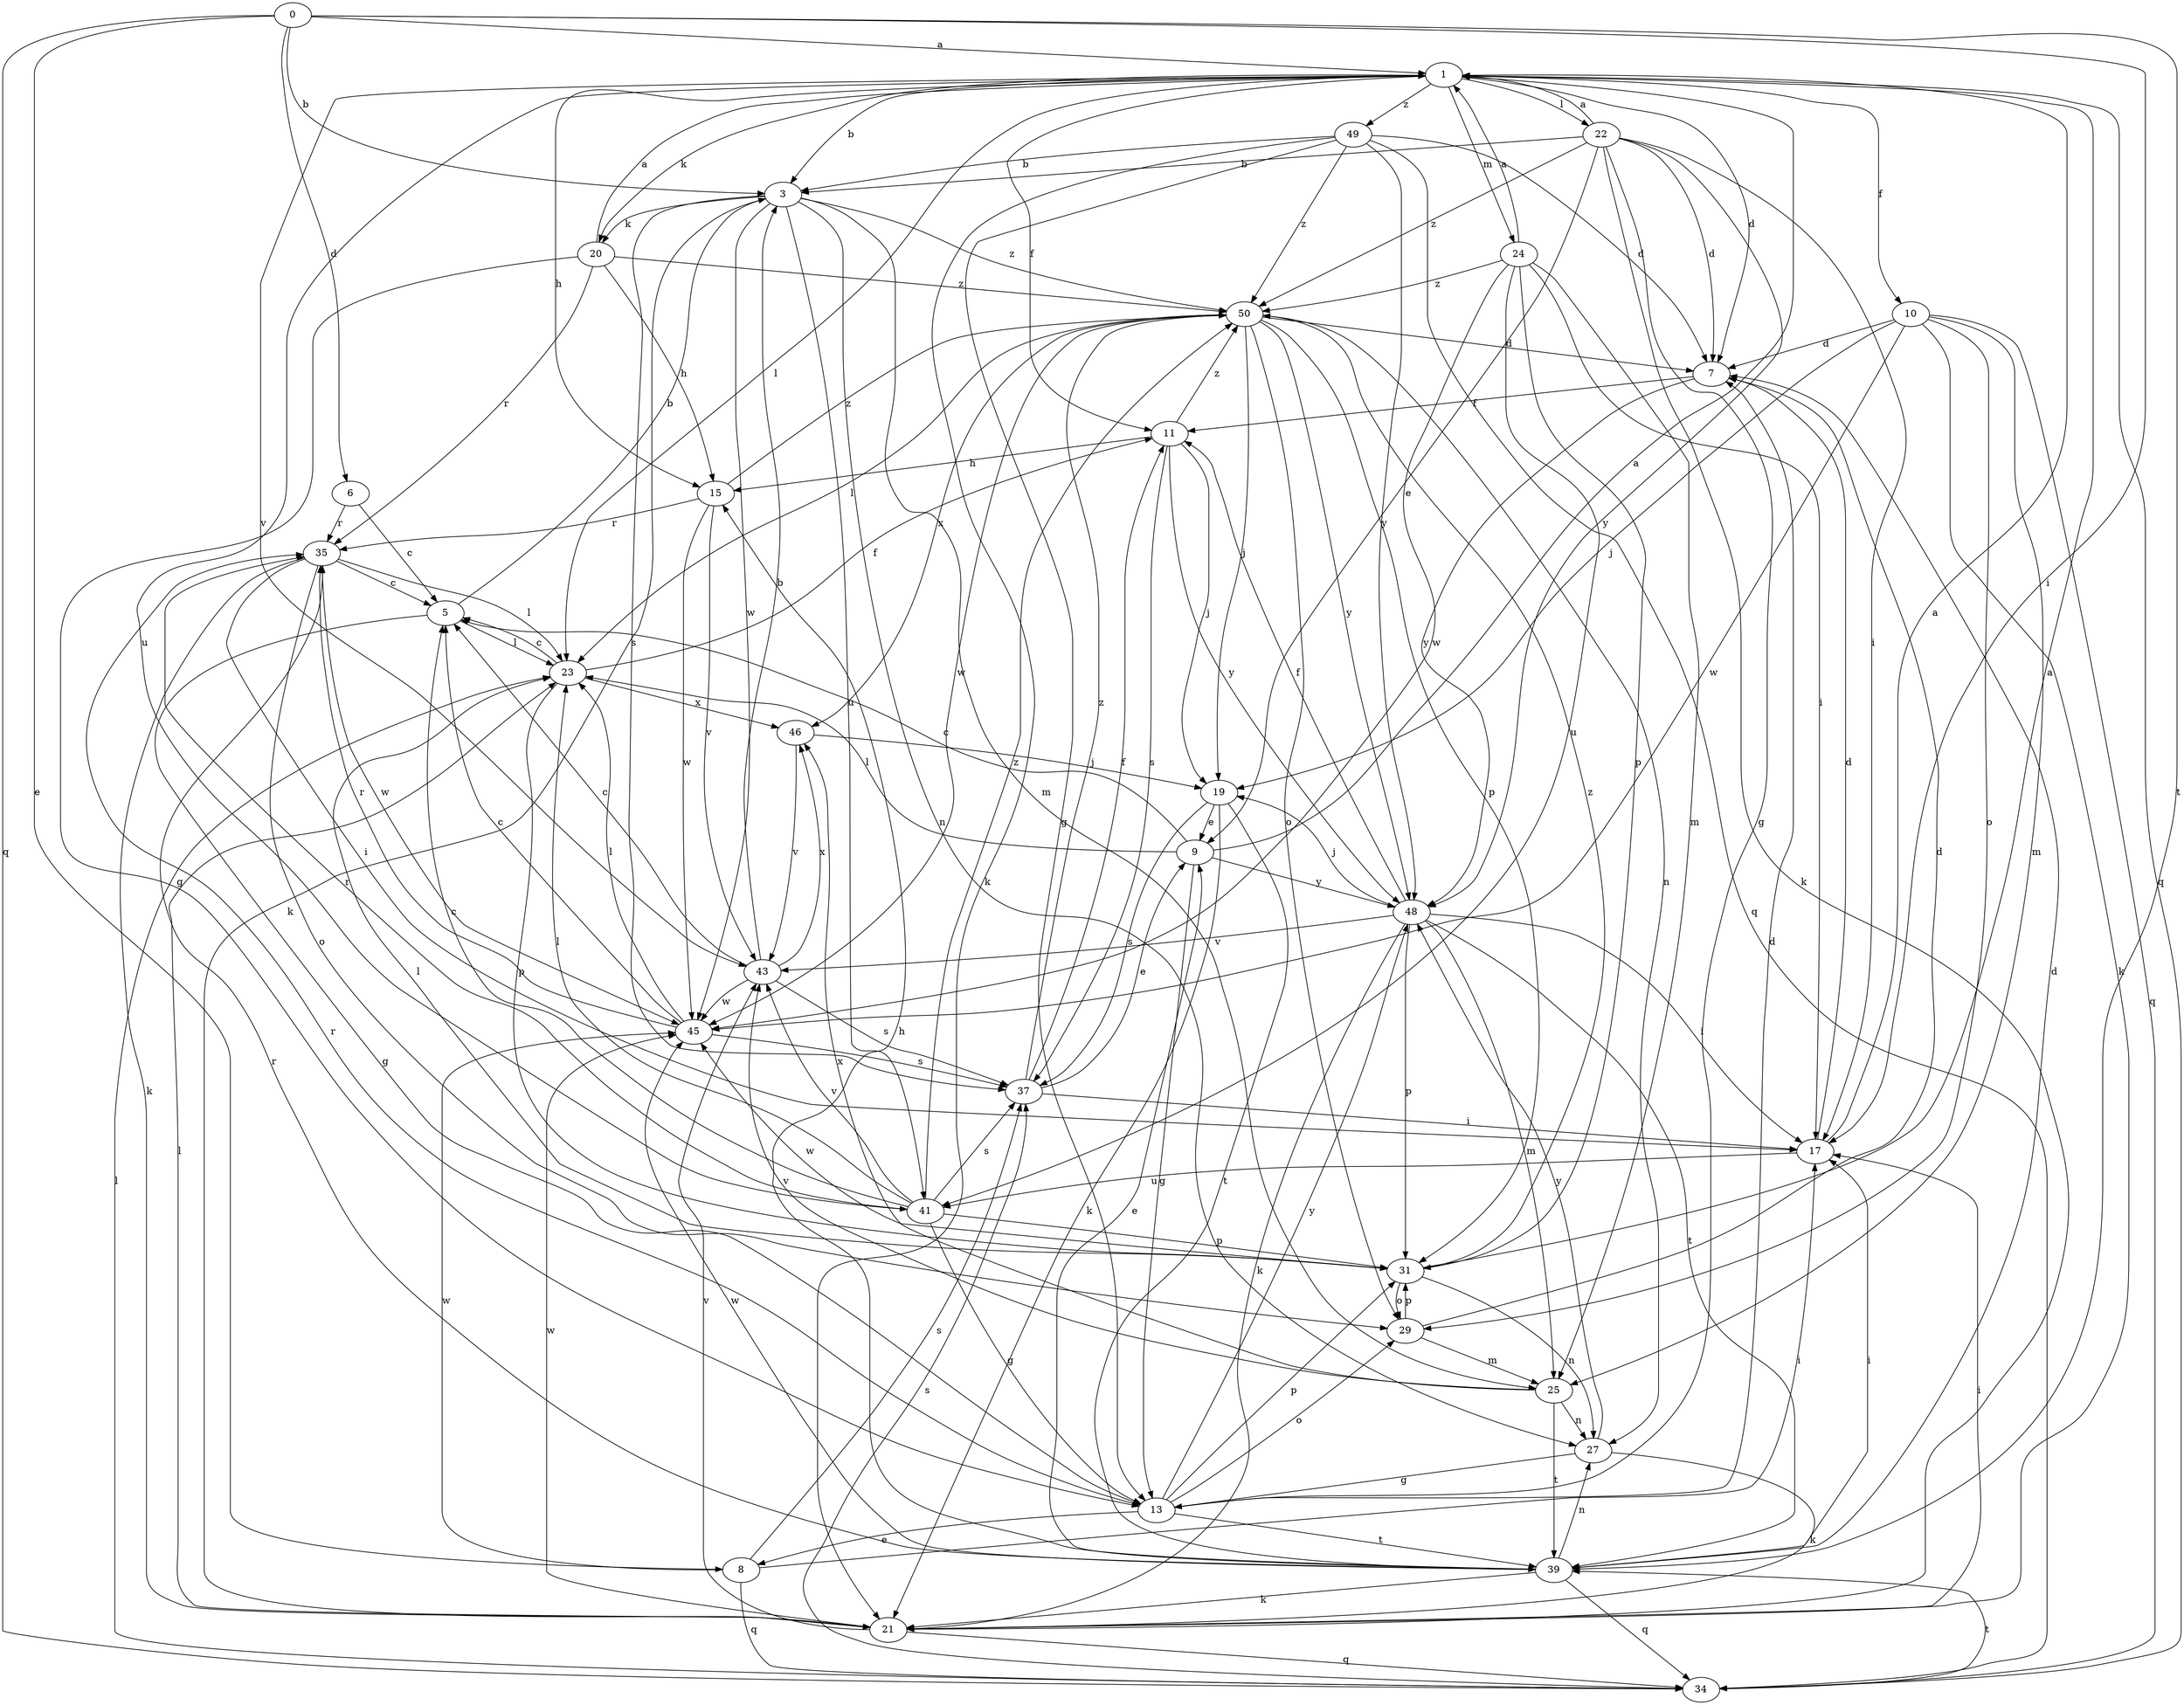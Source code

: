 strict digraph  {
0;
1;
3;
5;
6;
7;
8;
9;
10;
11;
13;
15;
17;
19;
20;
21;
22;
23;
24;
25;
27;
29;
31;
34;
35;
37;
39;
41;
43;
45;
46;
48;
49;
50;
0 -> 1  [label=a];
0 -> 3  [label=b];
0 -> 6  [label=d];
0 -> 8  [label=e];
0 -> 17  [label=i];
0 -> 34  [label=q];
0 -> 39  [label=t];
1 -> 3  [label=b];
1 -> 7  [label=d];
1 -> 10  [label=f];
1 -> 11  [label=f];
1 -> 15  [label=h];
1 -> 20  [label=k];
1 -> 22  [label=l];
1 -> 23  [label=l];
1 -> 24  [label=m];
1 -> 34  [label=q];
1 -> 41  [label=u];
1 -> 43  [label=v];
1 -> 49  [label=z];
3 -> 20  [label=k];
3 -> 21  [label=k];
3 -> 25  [label=m];
3 -> 27  [label=n];
3 -> 37  [label=s];
3 -> 41  [label=u];
3 -> 45  [label=w];
3 -> 50  [label=z];
5 -> 3  [label=b];
5 -> 13  [label=g];
5 -> 23  [label=l];
6 -> 5  [label=c];
6 -> 35  [label=r];
7 -> 11  [label=f];
7 -> 48  [label=y];
8 -> 17  [label=i];
8 -> 34  [label=q];
8 -> 37  [label=s];
8 -> 45  [label=w];
9 -> 1  [label=a];
9 -> 5  [label=c];
9 -> 13  [label=g];
9 -> 23  [label=l];
9 -> 48  [label=y];
10 -> 7  [label=d];
10 -> 19  [label=j];
10 -> 21  [label=k];
10 -> 25  [label=m];
10 -> 29  [label=o];
10 -> 34  [label=q];
10 -> 45  [label=w];
11 -> 15  [label=h];
11 -> 19  [label=j];
11 -> 37  [label=s];
11 -> 48  [label=y];
11 -> 50  [label=z];
13 -> 7  [label=d];
13 -> 8  [label=e];
13 -> 29  [label=o];
13 -> 31  [label=p];
13 -> 35  [label=r];
13 -> 39  [label=t];
13 -> 48  [label=y];
15 -> 35  [label=r];
15 -> 43  [label=v];
15 -> 45  [label=w];
15 -> 50  [label=z];
17 -> 1  [label=a];
17 -> 7  [label=d];
17 -> 41  [label=u];
19 -> 9  [label=e];
19 -> 21  [label=k];
19 -> 37  [label=s];
19 -> 39  [label=t];
20 -> 1  [label=a];
20 -> 13  [label=g];
20 -> 15  [label=h];
20 -> 35  [label=r];
20 -> 50  [label=z];
21 -> 17  [label=i];
21 -> 23  [label=l];
21 -> 34  [label=q];
21 -> 43  [label=v];
21 -> 45  [label=w];
22 -> 1  [label=a];
22 -> 3  [label=b];
22 -> 7  [label=d];
22 -> 9  [label=e];
22 -> 13  [label=g];
22 -> 17  [label=i];
22 -> 21  [label=k];
22 -> 48  [label=y];
22 -> 50  [label=z];
23 -> 5  [label=c];
23 -> 11  [label=f];
23 -> 31  [label=p];
23 -> 46  [label=x];
24 -> 1  [label=a];
24 -> 17  [label=i];
24 -> 25  [label=m];
24 -> 31  [label=p];
24 -> 41  [label=u];
24 -> 45  [label=w];
24 -> 50  [label=z];
25 -> 27  [label=n];
25 -> 39  [label=t];
25 -> 43  [label=v];
25 -> 46  [label=x];
27 -> 13  [label=g];
27 -> 21  [label=k];
27 -> 48  [label=y];
29 -> 7  [label=d];
29 -> 25  [label=m];
29 -> 31  [label=p];
31 -> 1  [label=a];
31 -> 23  [label=l];
31 -> 27  [label=n];
31 -> 29  [label=o];
31 -> 45  [label=w];
31 -> 50  [label=z];
34 -> 23  [label=l];
34 -> 37  [label=s];
34 -> 39  [label=t];
35 -> 5  [label=c];
35 -> 17  [label=i];
35 -> 21  [label=k];
35 -> 23  [label=l];
35 -> 29  [label=o];
35 -> 45  [label=w];
37 -> 9  [label=e];
37 -> 11  [label=f];
37 -> 17  [label=i];
37 -> 50  [label=z];
39 -> 7  [label=d];
39 -> 9  [label=e];
39 -> 15  [label=h];
39 -> 17  [label=i];
39 -> 21  [label=k];
39 -> 27  [label=n];
39 -> 34  [label=q];
39 -> 35  [label=r];
39 -> 45  [label=w];
41 -> 5  [label=c];
41 -> 13  [label=g];
41 -> 23  [label=l];
41 -> 31  [label=p];
41 -> 35  [label=r];
41 -> 37  [label=s];
41 -> 43  [label=v];
41 -> 50  [label=z];
43 -> 3  [label=b];
43 -> 5  [label=c];
43 -> 37  [label=s];
43 -> 45  [label=w];
43 -> 46  [label=x];
45 -> 5  [label=c];
45 -> 23  [label=l];
45 -> 35  [label=r];
45 -> 37  [label=s];
46 -> 19  [label=j];
46 -> 43  [label=v];
48 -> 11  [label=f];
48 -> 17  [label=i];
48 -> 19  [label=j];
48 -> 21  [label=k];
48 -> 25  [label=m];
48 -> 31  [label=p];
48 -> 39  [label=t];
48 -> 43  [label=v];
49 -> 3  [label=b];
49 -> 7  [label=d];
49 -> 13  [label=g];
49 -> 21  [label=k];
49 -> 34  [label=q];
49 -> 48  [label=y];
49 -> 50  [label=z];
50 -> 7  [label=d];
50 -> 19  [label=j];
50 -> 23  [label=l];
50 -> 27  [label=n];
50 -> 29  [label=o];
50 -> 31  [label=p];
50 -> 45  [label=w];
50 -> 46  [label=x];
50 -> 48  [label=y];
}
